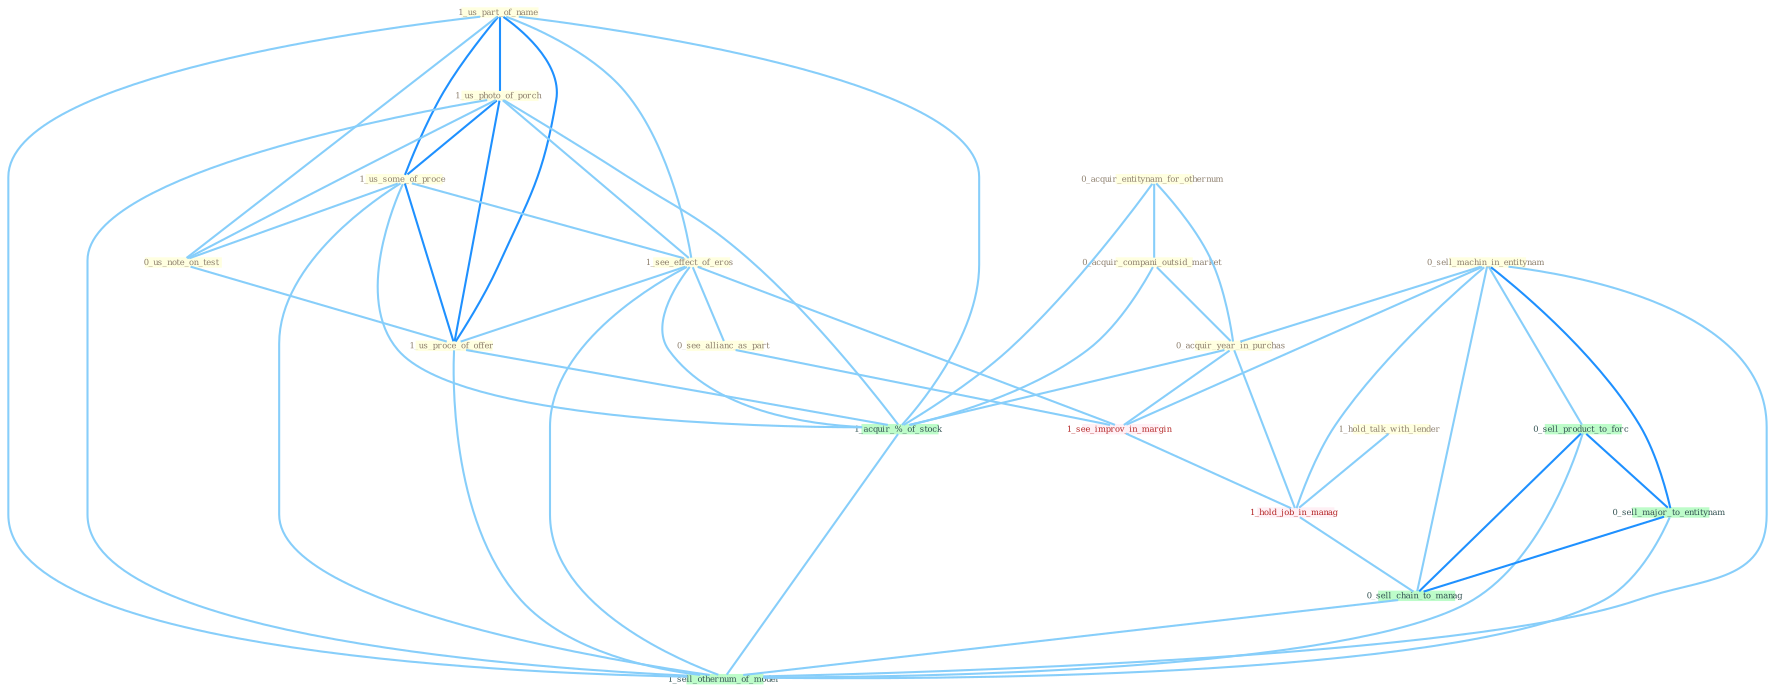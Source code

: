 Graph G{ 
    node
    [shape=polygon,style=filled,width=.5,height=.06,color="#BDFCC9",fixedsize=true,fontsize=4,
    fontcolor="#2f4f4f"];
    {node
    [color="#ffffe0", fontcolor="#8b7d6b"] "1_us_part_of_name " "1_us_photo_of_porch " "1_hold_talk_with_lender " "0_acquir_entitynam_for_othernum " "1_us_some_of_proce " "1_see_effect_of_eros " "0_us_note_on_test " "0_sell_machin_in_entitynam " "0_see_allianc_as_part " "1_us_proce_of_offer " "0_acquir_compani_outsid_market " "0_acquir_year_in_purchas "}
{node [color="#fff0f5", fontcolor="#b22222"] "1_see_improv_in_margin " "1_hold_job_in_manag "}
edge [color="#B0E2FF"];

	"1_us_part_of_name " -- "1_us_photo_of_porch " [w="2", color="#1e90ff" , len=0.8];
	"1_us_part_of_name " -- "1_us_some_of_proce " [w="2", color="#1e90ff" , len=0.8];
	"1_us_part_of_name " -- "1_see_effect_of_eros " [w="1", color="#87cefa" ];
	"1_us_part_of_name " -- "0_us_note_on_test " [w="1", color="#87cefa" ];
	"1_us_part_of_name " -- "1_us_proce_of_offer " [w="2", color="#1e90ff" , len=0.8];
	"1_us_part_of_name " -- "1_acquir_%_of_stock " [w="1", color="#87cefa" ];
	"1_us_part_of_name " -- "1_sell_othernum_of_model " [w="1", color="#87cefa" ];
	"1_us_photo_of_porch " -- "1_us_some_of_proce " [w="2", color="#1e90ff" , len=0.8];
	"1_us_photo_of_porch " -- "1_see_effect_of_eros " [w="1", color="#87cefa" ];
	"1_us_photo_of_porch " -- "0_us_note_on_test " [w="1", color="#87cefa" ];
	"1_us_photo_of_porch " -- "1_us_proce_of_offer " [w="2", color="#1e90ff" , len=0.8];
	"1_us_photo_of_porch " -- "1_acquir_%_of_stock " [w="1", color="#87cefa" ];
	"1_us_photo_of_porch " -- "1_sell_othernum_of_model " [w="1", color="#87cefa" ];
	"1_hold_talk_with_lender " -- "1_hold_job_in_manag " [w="1", color="#87cefa" ];
	"0_acquir_entitynam_for_othernum " -- "0_acquir_compani_outsid_market " [w="1", color="#87cefa" ];
	"0_acquir_entitynam_for_othernum " -- "0_acquir_year_in_purchas " [w="1", color="#87cefa" ];
	"0_acquir_entitynam_for_othernum " -- "1_acquir_%_of_stock " [w="1", color="#87cefa" ];
	"1_us_some_of_proce " -- "1_see_effect_of_eros " [w="1", color="#87cefa" ];
	"1_us_some_of_proce " -- "0_us_note_on_test " [w="1", color="#87cefa" ];
	"1_us_some_of_proce " -- "1_us_proce_of_offer " [w="2", color="#1e90ff" , len=0.8];
	"1_us_some_of_proce " -- "1_acquir_%_of_stock " [w="1", color="#87cefa" ];
	"1_us_some_of_proce " -- "1_sell_othernum_of_model " [w="1", color="#87cefa" ];
	"1_see_effect_of_eros " -- "0_see_allianc_as_part " [w="1", color="#87cefa" ];
	"1_see_effect_of_eros " -- "1_us_proce_of_offer " [w="1", color="#87cefa" ];
	"1_see_effect_of_eros " -- "1_see_improv_in_margin " [w="1", color="#87cefa" ];
	"1_see_effect_of_eros " -- "1_acquir_%_of_stock " [w="1", color="#87cefa" ];
	"1_see_effect_of_eros " -- "1_sell_othernum_of_model " [w="1", color="#87cefa" ];
	"0_us_note_on_test " -- "1_us_proce_of_offer " [w="1", color="#87cefa" ];
	"0_sell_machin_in_entitynam " -- "0_acquir_year_in_purchas " [w="1", color="#87cefa" ];
	"0_sell_machin_in_entitynam " -- "1_see_improv_in_margin " [w="1", color="#87cefa" ];
	"0_sell_machin_in_entitynam " -- "1_hold_job_in_manag " [w="1", color="#87cefa" ];
	"0_sell_machin_in_entitynam " -- "0_sell_product_to_forc " [w="1", color="#87cefa" ];
	"0_sell_machin_in_entitynam " -- "0_sell_major_to_entitynam " [w="2", color="#1e90ff" , len=0.8];
	"0_sell_machin_in_entitynam " -- "0_sell_chain_to_manag " [w="1", color="#87cefa" ];
	"0_sell_machin_in_entitynam " -- "1_sell_othernum_of_model " [w="1", color="#87cefa" ];
	"0_see_allianc_as_part " -- "1_see_improv_in_margin " [w="1", color="#87cefa" ];
	"1_us_proce_of_offer " -- "1_acquir_%_of_stock " [w="1", color="#87cefa" ];
	"1_us_proce_of_offer " -- "1_sell_othernum_of_model " [w="1", color="#87cefa" ];
	"0_acquir_compani_outsid_market " -- "0_acquir_year_in_purchas " [w="1", color="#87cefa" ];
	"0_acquir_compani_outsid_market " -- "1_acquir_%_of_stock " [w="1", color="#87cefa" ];
	"0_acquir_year_in_purchas " -- "1_see_improv_in_margin " [w="1", color="#87cefa" ];
	"0_acquir_year_in_purchas " -- "1_acquir_%_of_stock " [w="1", color="#87cefa" ];
	"0_acquir_year_in_purchas " -- "1_hold_job_in_manag " [w="1", color="#87cefa" ];
	"1_see_improv_in_margin " -- "1_hold_job_in_manag " [w="1", color="#87cefa" ];
	"1_acquir_%_of_stock " -- "1_sell_othernum_of_model " [w="1", color="#87cefa" ];
	"1_hold_job_in_manag " -- "0_sell_chain_to_manag " [w="1", color="#87cefa" ];
	"0_sell_product_to_forc " -- "0_sell_major_to_entitynam " [w="2", color="#1e90ff" , len=0.8];
	"0_sell_product_to_forc " -- "0_sell_chain_to_manag " [w="2", color="#1e90ff" , len=0.8];
	"0_sell_product_to_forc " -- "1_sell_othernum_of_model " [w="1", color="#87cefa" ];
	"0_sell_major_to_entitynam " -- "0_sell_chain_to_manag " [w="2", color="#1e90ff" , len=0.8];
	"0_sell_major_to_entitynam " -- "1_sell_othernum_of_model " [w="1", color="#87cefa" ];
	"0_sell_chain_to_manag " -- "1_sell_othernum_of_model " [w="1", color="#87cefa" ];
}
